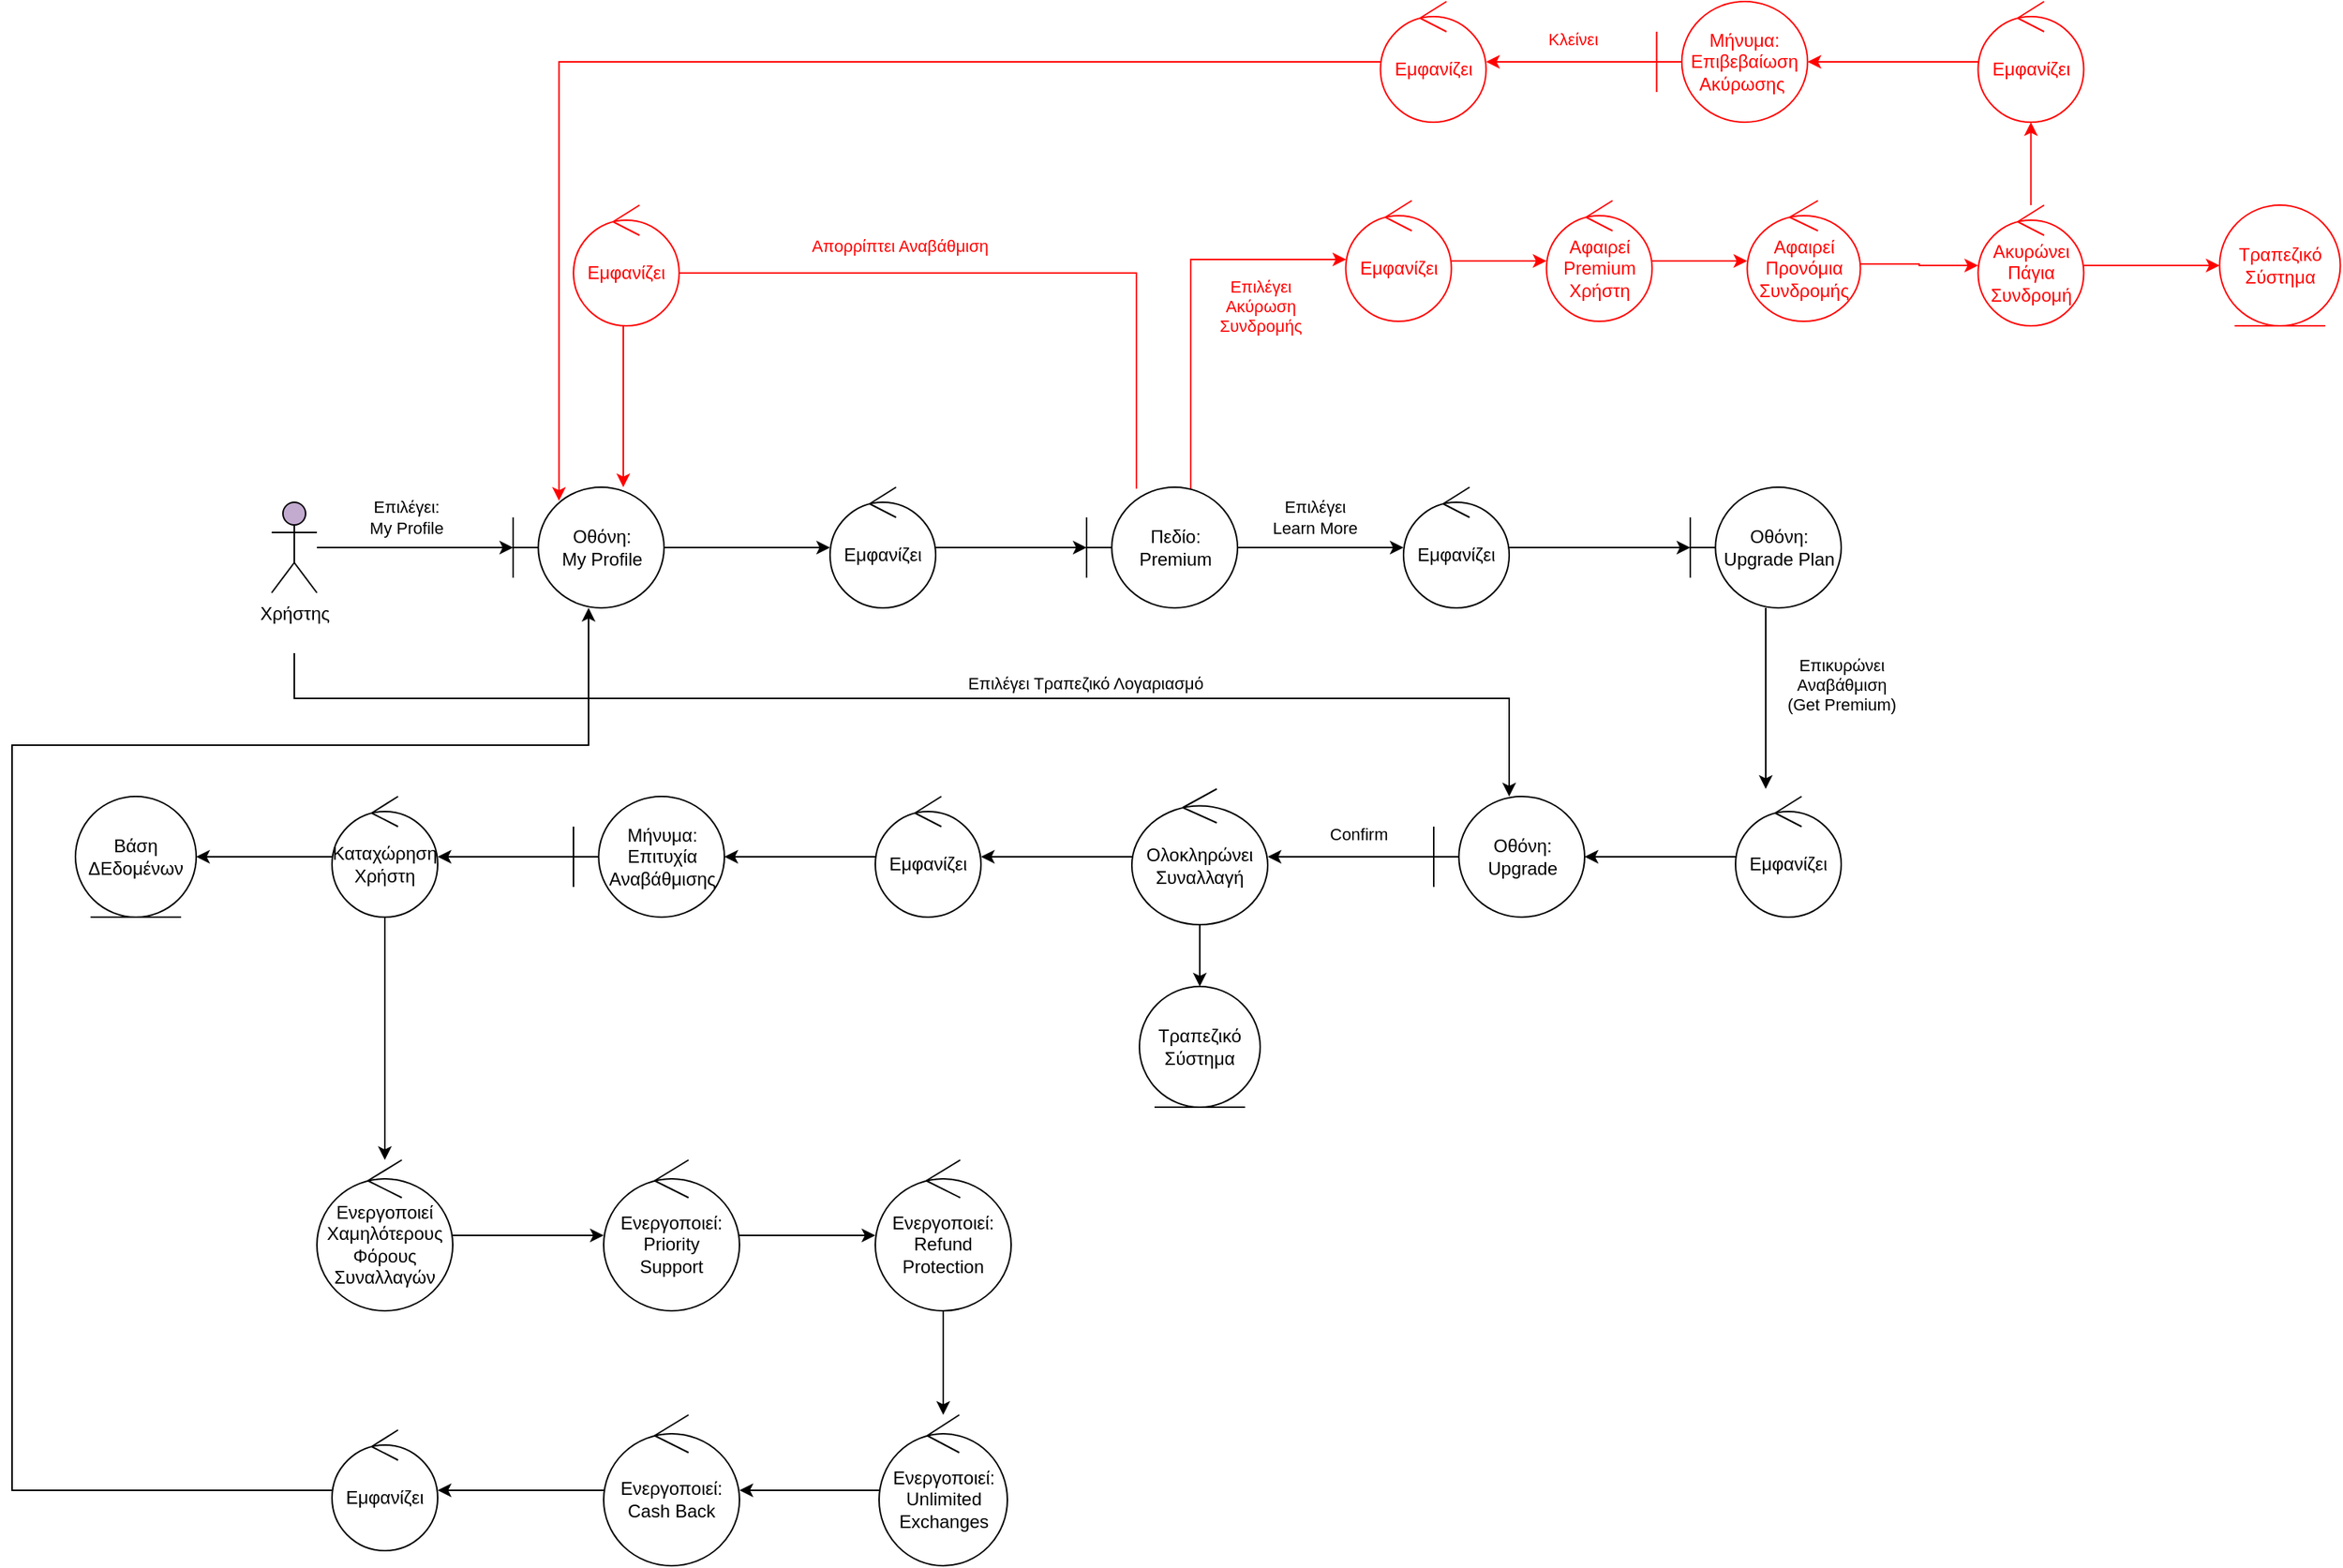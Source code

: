<mxfile version="19.0.1" type="github"><diagram id="FDiJhWlq2f5BsgtScoZN" name="Page-1"><mxGraphModel dx="1276" dy="1494" grid="0" gridSize="10" guides="1" tooltips="1" connect="1" arrows="1" fold="1" page="0" pageScale="1" pageWidth="850" pageHeight="1100" background="#ffffff" math="0" shadow="0"><root><mxCell id="0"/><mxCell id="1" parent="0"/><mxCell id="AjFVyQmE-53ZKCXgvhZV-10" value="" style="edgeStyle=orthogonalEdgeStyle;rounded=0;orthogonalLoop=1;jettySize=auto;html=1;" parent="1" source="AjFVyQmE-53ZKCXgvhZV-4" target="AjFVyQmE-53ZKCXgvhZV-5" edge="1"><mxGeometry relative="1" as="geometry"/></mxCell><mxCell id="AjFVyQmE-53ZKCXgvhZV-15" value="Επιλέγει:&lt;br&gt;My Profile" style="edgeLabel;html=1;align=center;verticalAlign=middle;resizable=0;points=[];" parent="AjFVyQmE-53ZKCXgvhZV-10" vertex="1" connectable="0"><mxGeometry x="-0.097" y="3" relative="1" as="geometry"><mxPoint y="-17" as="offset"/></mxGeometry></mxCell><mxCell id="AjFVyQmE-53ZKCXgvhZV-50" style="edgeStyle=orthogonalEdgeStyle;rounded=0;orthogonalLoop=1;jettySize=auto;html=1;" parent="1" target="AjFVyQmE-53ZKCXgvhZV-18" edge="1"><mxGeometry relative="1" as="geometry"><mxPoint x="1105" y="260" as="sourcePoint"/><Array as="points"><mxPoint x="1105" y="290"/><mxPoint x="1910" y="290"/></Array></mxGeometry></mxCell><mxCell id="AjFVyQmE-53ZKCXgvhZV-51" value="Eπιλέγει Τραπεζικό Λογαριασμό" style="edgeLabel;html=1;align=center;verticalAlign=middle;resizable=0;points=[];" parent="AjFVyQmE-53ZKCXgvhZV-50" vertex="1" connectable="0"><mxGeometry x="0.236" y="3" relative="1" as="geometry"><mxPoint x="-2" y="-7" as="offset"/></mxGeometry></mxCell><mxCell id="AjFVyQmE-53ZKCXgvhZV-4" value="Χρήστης" style="shape=umlActor;verticalLabelPosition=bottom;verticalAlign=top;html=1;fillColor=#C3ABD0;" parent="1" vertex="1"><mxGeometry x="1090" y="160" width="30" height="60" as="geometry"/></mxCell><mxCell id="AjFVyQmE-53ZKCXgvhZV-11" value="" style="edgeStyle=orthogonalEdgeStyle;rounded=0;orthogonalLoop=1;jettySize=auto;html=1;" parent="1" source="AjFVyQmE-53ZKCXgvhZV-5" target="AjFVyQmE-53ZKCXgvhZV-6" edge="1"><mxGeometry relative="1" as="geometry"/></mxCell><mxCell id="AjFVyQmE-53ZKCXgvhZV-5" value="Οθόνη:&lt;br&gt;My Profile" style="shape=umlBoundary;whiteSpace=wrap;html=1;" parent="1" vertex="1"><mxGeometry x="1250" y="150" width="100" height="80" as="geometry"/></mxCell><mxCell id="AjFVyQmE-53ZKCXgvhZV-12" value="" style="edgeStyle=orthogonalEdgeStyle;rounded=0;orthogonalLoop=1;jettySize=auto;html=1;" parent="1" source="AjFVyQmE-53ZKCXgvhZV-6" target="AjFVyQmE-53ZKCXgvhZV-7" edge="1"><mxGeometry relative="1" as="geometry"/></mxCell><mxCell id="AjFVyQmE-53ZKCXgvhZV-6" value="Εμφανίζει" style="ellipse;shape=umlControl;whiteSpace=wrap;html=1;" parent="1" vertex="1"><mxGeometry x="1460" y="150" width="70" height="80" as="geometry"/></mxCell><mxCell id="AjFVyQmE-53ZKCXgvhZV-13" value="" style="edgeStyle=orthogonalEdgeStyle;rounded=0;orthogonalLoop=1;jettySize=auto;html=1;" parent="1" source="AjFVyQmE-53ZKCXgvhZV-7" target="AjFVyQmE-53ZKCXgvhZV-8" edge="1"><mxGeometry relative="1" as="geometry"/></mxCell><mxCell id="AjFVyQmE-53ZKCXgvhZV-16" value="Eπιλέγει&lt;br&gt;Learn More" style="edgeLabel;html=1;align=center;verticalAlign=middle;resizable=0;points=[];" parent="AjFVyQmE-53ZKCXgvhZV-13" vertex="1" connectable="0"><mxGeometry x="-0.075" y="-1" relative="1" as="geometry"><mxPoint y="-21" as="offset"/></mxGeometry></mxCell><mxCell id="AjFVyQmE-53ZKCXgvhZV-67" style="edgeStyle=orthogonalEdgeStyle;rounded=0;orthogonalLoop=1;jettySize=auto;html=1;strokeColor=#FF0000;exitX=0.71;exitY=0.027;exitDx=0;exitDy=0;exitPerimeter=0;entryX=0.004;entryY=0.488;entryDx=0;entryDy=0;entryPerimeter=0;" parent="1" source="AjFVyQmE-53ZKCXgvhZV-7" target="AjFVyQmE-53ZKCXgvhZV-53" edge="1"><mxGeometry relative="1" as="geometry"><Array as="points"><mxPoint x="1699" y="152"/><mxPoint x="1699" y="-1"/></Array><mxPoint x="1760" y="113" as="sourcePoint"/><mxPoint x="2002" y="7" as="targetPoint"/></mxGeometry></mxCell><mxCell id="AjFVyQmE-53ZKCXgvhZV-68" value="&lt;font color=&quot;#ff0000&quot;&gt;Επιλέγει &lt;br&gt;Ακύρωση &lt;br&gt;Συνδρομής&lt;/font&gt;" style="edgeLabel;html=1;align=center;verticalAlign=middle;resizable=0;points=[];" parent="AjFVyQmE-53ZKCXgvhZV-67" vertex="1" connectable="0"><mxGeometry x="0.091" y="-1" relative="1" as="geometry"><mxPoint x="45" y="17" as="offset"/></mxGeometry></mxCell><mxCell id="AjFVyQmE-53ZKCXgvhZV-75" style="edgeStyle=orthogonalEdgeStyle;rounded=0;orthogonalLoop=1;jettySize=auto;html=1;entryX=0.99;entryY=0.575;entryDx=0;entryDy=0;entryPerimeter=0;fontColor=#FF0000;strokeColor=#FF0000;" parent="1" edge="1" target="AjFVyQmE-53ZKCXgvhZV-72"><mxGeometry relative="1" as="geometry"><mxPoint x="1663" y="151" as="sourcePoint"/><mxPoint x="2045.0" y="46.64" as="targetPoint"/><Array as="points"><mxPoint x="1663" y="8"/><mxPoint x="1334" y="8"/></Array></mxGeometry></mxCell><mxCell id="AjFVyQmE-53ZKCXgvhZV-76" value="Απορρίπτει Αναβάθμιση" style="edgeLabel;html=1;align=center;verticalAlign=middle;resizable=0;points=[];fontColor=#FF0000;" parent="AjFVyQmE-53ZKCXgvhZV-75" vertex="1" connectable="0"><mxGeometry x="-0.138" relative="1" as="geometry"><mxPoint x="-85" y="-18" as="offset"/></mxGeometry></mxCell><mxCell id="AjFVyQmE-53ZKCXgvhZV-7" value="Πεδίο: Premium" style="shape=umlBoundary;whiteSpace=wrap;html=1;" parent="1" vertex="1"><mxGeometry x="1630" y="150" width="100" height="80" as="geometry"/></mxCell><mxCell id="AjFVyQmE-53ZKCXgvhZV-14" value="" style="edgeStyle=orthogonalEdgeStyle;rounded=0;orthogonalLoop=1;jettySize=auto;html=1;" parent="1" source="AjFVyQmE-53ZKCXgvhZV-8" target="AjFVyQmE-53ZKCXgvhZV-9" edge="1"><mxGeometry relative="1" as="geometry"/></mxCell><mxCell id="AjFVyQmE-53ZKCXgvhZV-8" value="Εμφανίζει" style="ellipse;shape=umlControl;whiteSpace=wrap;html=1;" parent="1" vertex="1"><mxGeometry x="1840" y="150" width="70" height="80" as="geometry"/></mxCell><mxCell id="AjFVyQmE-53ZKCXgvhZV-32" style="edgeStyle=orthogonalEdgeStyle;rounded=0;orthogonalLoop=1;jettySize=auto;html=1;" parent="1" source="AjFVyQmE-53ZKCXgvhZV-9" edge="1"><mxGeometry relative="1" as="geometry"><mxPoint x="2080" y="350" as="targetPoint"/></mxGeometry></mxCell><mxCell id="AjFVyQmE-53ZKCXgvhZV-49" value="Επικυρώνει&lt;br&gt;Αναβάθμιση&lt;br&gt;(Get Premium)" style="edgeLabel;html=1;align=center;verticalAlign=middle;resizable=0;points=[];" parent="AjFVyQmE-53ZKCXgvhZV-32" vertex="1" connectable="0"><mxGeometry x="-0.274" relative="1" as="geometry"><mxPoint x="50" y="7" as="offset"/></mxGeometry></mxCell><mxCell id="AjFVyQmE-53ZKCXgvhZV-9" value="Οθόνη:&lt;br&gt;Upgrade Plan" style="shape=umlBoundary;whiteSpace=wrap;html=1;" parent="1" vertex="1"><mxGeometry x="2030" y="150" width="100" height="80" as="geometry"/></mxCell><mxCell id="AjFVyQmE-53ZKCXgvhZV-29" value="" style="edgeStyle=orthogonalEdgeStyle;rounded=0;orthogonalLoop=1;jettySize=auto;html=1;" parent="1" source="AjFVyQmE-53ZKCXgvhZV-17" target="AjFVyQmE-53ZKCXgvhZV-18" edge="1"><mxGeometry relative="1" as="geometry"/></mxCell><mxCell id="AjFVyQmE-53ZKCXgvhZV-17" value="Εμφανίζει" style="ellipse;shape=umlControl;whiteSpace=wrap;html=1;" parent="1" vertex="1"><mxGeometry x="2060" y="355" width="70" height="80" as="geometry"/></mxCell><mxCell id="AjFVyQmE-53ZKCXgvhZV-30" value="" style="edgeStyle=orthogonalEdgeStyle;rounded=0;orthogonalLoop=1;jettySize=auto;html=1;" parent="1" source="AjFVyQmE-53ZKCXgvhZV-18" target="AjFVyQmE-53ZKCXgvhZV-19" edge="1"><mxGeometry relative="1" as="geometry"/></mxCell><mxCell id="AjFVyQmE-53ZKCXgvhZV-52" value="Confirm" style="edgeLabel;html=1;align=center;verticalAlign=middle;resizable=0;points=[];" parent="AjFVyQmE-53ZKCXgvhZV-30" vertex="1" connectable="0"><mxGeometry x="-0.303" y="-2" relative="1" as="geometry"><mxPoint x="-12" y="-13" as="offset"/></mxGeometry></mxCell><mxCell id="AjFVyQmE-53ZKCXgvhZV-18" value="Οθόνη: Upgrade" style="shape=umlBoundary;whiteSpace=wrap;html=1;" parent="1" vertex="1"><mxGeometry x="1860" y="355" width="100" height="80" as="geometry"/></mxCell><mxCell id="AjFVyQmE-53ZKCXgvhZV-31" value="" style="edgeStyle=orthogonalEdgeStyle;rounded=0;orthogonalLoop=1;jettySize=auto;html=1;" parent="1" source="AjFVyQmE-53ZKCXgvhZV-19" target="AjFVyQmE-53ZKCXgvhZV-21" edge="1"><mxGeometry relative="1" as="geometry"/></mxCell><mxCell id="AjFVyQmE-53ZKCXgvhZV-34" value="" style="edgeStyle=orthogonalEdgeStyle;rounded=0;orthogonalLoop=1;jettySize=auto;html=1;" parent="1" source="AjFVyQmE-53ZKCXgvhZV-19" target="AjFVyQmE-53ZKCXgvhZV-33" edge="1"><mxGeometry relative="1" as="geometry"/></mxCell><mxCell id="AjFVyQmE-53ZKCXgvhZV-19" value="Ολοκληρώνει Συναλλαγή" style="ellipse;shape=umlControl;whiteSpace=wrap;html=1;" parent="1" vertex="1"><mxGeometry x="1660" y="350" width="90" height="90" as="geometry"/></mxCell><mxCell id="AjFVyQmE-53ZKCXgvhZV-20" style="edgeStyle=orthogonalEdgeStyle;rounded=0;orthogonalLoop=1;jettySize=auto;html=1;" parent="1" source="AjFVyQmE-53ZKCXgvhZV-21" target="AjFVyQmE-53ZKCXgvhZV-24" edge="1"><mxGeometry relative="1" as="geometry"/></mxCell><mxCell id="AjFVyQmE-53ZKCXgvhZV-21" value="Εμφανίζει" style="ellipse;shape=umlControl;whiteSpace=wrap;html=1;" parent="1" vertex="1"><mxGeometry x="1490" y="355" width="70" height="80" as="geometry"/></mxCell><mxCell id="AjFVyQmE-53ZKCXgvhZV-28" value="" style="edgeStyle=orthogonalEdgeStyle;rounded=0;orthogonalLoop=1;jettySize=auto;html=1;" parent="1" source="AjFVyQmE-53ZKCXgvhZV-24" target="AjFVyQmE-53ZKCXgvhZV-26" edge="1"><mxGeometry relative="1" as="geometry"/></mxCell><mxCell id="AjFVyQmE-53ZKCXgvhZV-24" value="Μήνυμα: Επιτυχία Αναβάθμισης" style="shape=umlBoundary;whiteSpace=wrap;html=1;" parent="1" vertex="1"><mxGeometry x="1290" y="355" width="100" height="80" as="geometry"/></mxCell><mxCell id="AjFVyQmE-53ZKCXgvhZV-25" value="" style="edgeStyle=orthogonalEdgeStyle;rounded=0;orthogonalLoop=1;jettySize=auto;html=1;" parent="1" source="AjFVyQmE-53ZKCXgvhZV-26" target="AjFVyQmE-53ZKCXgvhZV-27" edge="1"><mxGeometry relative="1" as="geometry"/></mxCell><mxCell id="AjFVyQmE-53ZKCXgvhZV-46" style="edgeStyle=orthogonalEdgeStyle;rounded=0;orthogonalLoop=1;jettySize=auto;html=1;" parent="1" source="AjFVyQmE-53ZKCXgvhZV-26" target="AjFVyQmE-53ZKCXgvhZV-36" edge="1"><mxGeometry relative="1" as="geometry"/></mxCell><mxCell id="AjFVyQmE-53ZKCXgvhZV-26" value="Καταχώρηση Χρήστη" style="ellipse;shape=umlControl;whiteSpace=wrap;html=1;" parent="1" vertex="1"><mxGeometry x="1130" y="355" width="70" height="80" as="geometry"/></mxCell><mxCell id="AjFVyQmE-53ZKCXgvhZV-27" value="Βάση ΔΕδομένων" style="ellipse;shape=umlEntity;whiteSpace=wrap;html=1;" parent="1" vertex="1"><mxGeometry x="960" y="355" width="80" height="80" as="geometry"/></mxCell><mxCell id="AjFVyQmE-53ZKCXgvhZV-33" value="Τραπεζικό Σύστημα" style="ellipse;shape=umlEntity;whiteSpace=wrap;html=1;" parent="1" vertex="1"><mxGeometry x="1665" y="481" width="80" height="80" as="geometry"/></mxCell><mxCell id="AjFVyQmE-53ZKCXgvhZV-35" value="" style="edgeStyle=orthogonalEdgeStyle;rounded=0;orthogonalLoop=1;jettySize=auto;html=1;" parent="1" source="AjFVyQmE-53ZKCXgvhZV-36" target="AjFVyQmE-53ZKCXgvhZV-38" edge="1"><mxGeometry relative="1" as="geometry"/></mxCell><mxCell id="AjFVyQmE-53ZKCXgvhZV-36" value="Ενεργοποιεί Χαμηλότερους Φόρους Συναλλαγών" style="ellipse;shape=umlControl;whiteSpace=wrap;html=1;" parent="1" vertex="1"><mxGeometry x="1120" y="596" width="90" height="100" as="geometry"/></mxCell><mxCell id="AjFVyQmE-53ZKCXgvhZV-37" value="" style="edgeStyle=orthogonalEdgeStyle;rounded=0;orthogonalLoop=1;jettySize=auto;html=1;" parent="1" source="AjFVyQmE-53ZKCXgvhZV-38" target="AjFVyQmE-53ZKCXgvhZV-40" edge="1"><mxGeometry relative="1" as="geometry"/></mxCell><mxCell id="AjFVyQmE-53ZKCXgvhZV-38" value="Ενεργοποιεί:&lt;br&gt;Priority &lt;br&gt;Support" style="ellipse;shape=umlControl;whiteSpace=wrap;html=1;" parent="1" vertex="1"><mxGeometry x="1310" y="596" width="90" height="100" as="geometry"/></mxCell><mxCell id="AjFVyQmE-53ZKCXgvhZV-39" value="" style="edgeStyle=orthogonalEdgeStyle;rounded=0;orthogonalLoop=1;jettySize=auto;html=1;" parent="1" source="AjFVyQmE-53ZKCXgvhZV-40" target="AjFVyQmE-53ZKCXgvhZV-42" edge="1"><mxGeometry relative="1" as="geometry"/></mxCell><mxCell id="AjFVyQmE-53ZKCXgvhZV-40" value="Ενεργοποιεί: Refund &lt;br&gt;Protection" style="ellipse;shape=umlControl;whiteSpace=wrap;html=1;" parent="1" vertex="1"><mxGeometry x="1490" y="596" width="90" height="100" as="geometry"/></mxCell><mxCell id="AjFVyQmE-53ZKCXgvhZV-41" value="" style="edgeStyle=orthogonalEdgeStyle;rounded=0;orthogonalLoop=1;jettySize=auto;html=1;" parent="1" source="AjFVyQmE-53ZKCXgvhZV-42" target="AjFVyQmE-53ZKCXgvhZV-44" edge="1"><mxGeometry relative="1" as="geometry"/></mxCell><mxCell id="AjFVyQmE-53ZKCXgvhZV-42" value="Ενεργοποιεί: Unlimited Exchanges" style="ellipse;shape=umlControl;whiteSpace=wrap;html=1;" parent="1" vertex="1"><mxGeometry x="1492.5" y="765" width="85" height="100" as="geometry"/></mxCell><mxCell id="AjFVyQmE-53ZKCXgvhZV-43" value="" style="edgeStyle=orthogonalEdgeStyle;rounded=0;orthogonalLoop=1;jettySize=auto;html=1;" parent="1" source="AjFVyQmE-53ZKCXgvhZV-44" target="AjFVyQmE-53ZKCXgvhZV-45" edge="1"><mxGeometry relative="1" as="geometry"/></mxCell><mxCell id="AjFVyQmE-53ZKCXgvhZV-44" value="Ενεργοποιεί: Cash Back" style="ellipse;shape=umlControl;whiteSpace=wrap;html=1;" parent="1" vertex="1"><mxGeometry x="1310" y="765" width="90" height="100" as="geometry"/></mxCell><mxCell id="Xdx0blmq1-Vtnl-fit0I-2" style="edgeStyle=orthogonalEdgeStyle;rounded=0;orthogonalLoop=1;jettySize=auto;html=1;strokeColor=#000000;" edge="1" parent="1" source="AjFVyQmE-53ZKCXgvhZV-45" target="AjFVyQmE-53ZKCXgvhZV-5"><mxGeometry relative="1" as="geometry"><Array as="points"><mxPoint x="918" y="815"/><mxPoint x="918" y="321"/><mxPoint x="1300" y="321"/></Array></mxGeometry></mxCell><mxCell id="AjFVyQmE-53ZKCXgvhZV-45" value="Εμφανίζει" style="ellipse;shape=umlControl;whiteSpace=wrap;html=1;" parent="1" vertex="1"><mxGeometry x="1130" y="775" width="70" height="80" as="geometry"/></mxCell><mxCell id="AjFVyQmE-53ZKCXgvhZV-69" value="" style="edgeStyle=orthogonalEdgeStyle;rounded=0;orthogonalLoop=1;jettySize=auto;html=1;fontColor=#FF0000;strokeColor=#FF0000;" parent="1" source="AjFVyQmE-53ZKCXgvhZV-53" target="AjFVyQmE-53ZKCXgvhZV-55" edge="1"><mxGeometry relative="1" as="geometry"/></mxCell><mxCell id="AjFVyQmE-53ZKCXgvhZV-53" value="&lt;font color=&quot;#ff0000&quot;&gt;Εμφανίζει&lt;/font&gt;" style="ellipse;shape=umlControl;whiteSpace=wrap;html=1;strokeColor=#FF0000;" parent="1" vertex="1"><mxGeometry x="1801.72" y="-40" width="70" height="80" as="geometry"/></mxCell><mxCell id="AjFVyQmE-53ZKCXgvhZV-54" style="edgeStyle=orthogonalEdgeStyle;rounded=0;orthogonalLoop=1;jettySize=auto;html=1;strokeColor=#FF0000;" parent="1" source="AjFVyQmE-53ZKCXgvhZV-55" target="AjFVyQmE-53ZKCXgvhZV-57" edge="1"><mxGeometry relative="1" as="geometry"/></mxCell><mxCell id="AjFVyQmE-53ZKCXgvhZV-55" value="&lt;font color=&quot;#ff0000&quot;&gt;Αφαιρεί Premium Χρήστη&lt;/font&gt;" style="ellipse;shape=umlControl;whiteSpace=wrap;html=1;strokeColor=#FF0000;" parent="1" vertex="1"><mxGeometry x="1934.72" y="-40" width="70" height="80" as="geometry"/></mxCell><mxCell id="AjFVyQmE-53ZKCXgvhZV-56" value="" style="edgeStyle=orthogonalEdgeStyle;rounded=0;orthogonalLoop=1;jettySize=auto;html=1;strokeColor=#FF0000;exitX=0.99;exitY=0.525;exitDx=0;exitDy=0;exitPerimeter=0;" parent="1" source="AjFVyQmE-53ZKCXgvhZV-57" target="AjFVyQmE-53ZKCXgvhZV-60" edge="1"><mxGeometry relative="1" as="geometry"><mxPoint x="2303.72" y="-2.0" as="sourcePoint"/></mxGeometry></mxCell><mxCell id="AjFVyQmE-53ZKCXgvhZV-57" value="&lt;font color=&quot;#ff0000&quot;&gt;Αφαιρεί Προνόμια Συνδρομής&lt;/font&gt;" style="ellipse;shape=umlControl;whiteSpace=wrap;html=1;strokeColor=#FF0000;" parent="1" vertex="1"><mxGeometry x="2067.72" y="-40" width="75" height="80" as="geometry"/></mxCell><mxCell id="AjFVyQmE-53ZKCXgvhZV-58" value="" style="edgeStyle=orthogonalEdgeStyle;rounded=0;orthogonalLoop=1;jettySize=auto;html=1;strokeColor=#FF0000;" parent="1" source="AjFVyQmE-53ZKCXgvhZV-60" target="AjFVyQmE-53ZKCXgvhZV-62" edge="1"><mxGeometry relative="1" as="geometry"/></mxCell><mxCell id="AjFVyQmE-53ZKCXgvhZV-59" value="" style="edgeStyle=orthogonalEdgeStyle;rounded=0;orthogonalLoop=1;jettySize=auto;html=1;strokeColor=#FF0000;" parent="1" source="AjFVyQmE-53ZKCXgvhZV-60" target="AjFVyQmE-53ZKCXgvhZV-66" edge="1"><mxGeometry relative="1" as="geometry"/></mxCell><mxCell id="AjFVyQmE-53ZKCXgvhZV-60" value="&lt;font color=&quot;#ff0000&quot;&gt;Ακυρώνει Πάγια Συνδρομή&lt;/font&gt;" style="ellipse;shape=umlControl;whiteSpace=wrap;html=1;strokeColor=#FF0000;" parent="1" vertex="1"><mxGeometry x="2220.72" y="-37" width="70" height="80" as="geometry"/></mxCell><mxCell id="AjFVyQmE-53ZKCXgvhZV-61" value="" style="edgeStyle=orthogonalEdgeStyle;rounded=0;orthogonalLoop=1;jettySize=auto;html=1;strokeColor=#FF0000;" parent="1" source="AjFVyQmE-53ZKCXgvhZV-62" edge="1" target="AjFVyQmE-53ZKCXgvhZV-64"><mxGeometry relative="1" as="geometry"><mxPoint x="2556.72" y="-75" as="targetPoint"/></mxGeometry></mxCell><mxCell id="AjFVyQmE-53ZKCXgvhZV-62" value="&lt;font color=&quot;#ff0000&quot;&gt;Εμφανίζει&lt;/font&gt;" style="ellipse;shape=umlControl;whiteSpace=wrap;html=1;strokeColor=#FF0000;" parent="1" vertex="1"><mxGeometry x="2220.72" y="-172" width="70" height="80" as="geometry"/></mxCell><mxCell id="AjFVyQmE-53ZKCXgvhZV-63" value="" style="edgeStyle=orthogonalEdgeStyle;rounded=0;orthogonalLoop=1;jettySize=auto;html=1;strokeColor=#FF0000;" parent="1" source="AjFVyQmE-53ZKCXgvhZV-64" target="AjFVyQmE-53ZKCXgvhZV-65" edge="1"><mxGeometry relative="1" as="geometry"/></mxCell><mxCell id="AjFVyQmE-53ZKCXgvhZV-73" value="Κλείνει" style="edgeLabel;html=1;align=center;verticalAlign=middle;resizable=0;points=[];fontColor=#FF0000;" parent="AjFVyQmE-53ZKCXgvhZV-63" vertex="1" connectable="0"><mxGeometry x="-0.047" y="3" relative="1" as="geometry"><mxPoint x="-2" y="-18" as="offset"/></mxGeometry></mxCell><mxCell id="AjFVyQmE-53ZKCXgvhZV-64" value="&lt;font color=&quot;#ff0000&quot;&gt;Μήνυμα:&lt;br&gt;Επιβεβαίωση Ακύρωσης&amp;nbsp;&lt;/font&gt;" style="shape=umlBoundary;whiteSpace=wrap;html=1;strokeColor=#FF0000;" parent="1" vertex="1"><mxGeometry x="2007.72" y="-172" width="100" height="80" as="geometry"/></mxCell><mxCell id="Xdx0blmq1-Vtnl-fit0I-4" style="edgeStyle=orthogonalEdgeStyle;rounded=0;orthogonalLoop=1;jettySize=auto;html=1;entryX=0.304;entryY=0.112;entryDx=0;entryDy=0;entryPerimeter=0;strokeColor=#FF0000;" edge="1" parent="1" source="AjFVyQmE-53ZKCXgvhZV-65" target="AjFVyQmE-53ZKCXgvhZV-5"><mxGeometry relative="1" as="geometry"/></mxCell><mxCell id="AjFVyQmE-53ZKCXgvhZV-65" value="&lt;font color=&quot;#ff0000&quot;&gt;Εμφανίζει&lt;/font&gt;" style="ellipse;shape=umlControl;whiteSpace=wrap;html=1;strokeColor=#FF0000;" parent="1" vertex="1"><mxGeometry x="1824.72" y="-172" width="70" height="80" as="geometry"/></mxCell><mxCell id="AjFVyQmE-53ZKCXgvhZV-66" value="&lt;font color=&quot;#ff0000&quot;&gt;Τραπεζικό Σύστημα&lt;/font&gt;" style="ellipse;shape=umlEntity;whiteSpace=wrap;html=1;strokeColor=#FF0000;" parent="1" vertex="1"><mxGeometry x="2380.72" y="-37" width="80" height="80" as="geometry"/></mxCell><mxCell id="Xdx0blmq1-Vtnl-fit0I-1" style="edgeStyle=orthogonalEdgeStyle;rounded=0;orthogonalLoop=1;jettySize=auto;html=1;strokeColor=#FF0000;" edge="1" parent="1" source="AjFVyQmE-53ZKCXgvhZV-72" target="AjFVyQmE-53ZKCXgvhZV-5"><mxGeometry relative="1" as="geometry"><Array as="points"><mxPoint x="1323" y="66"/><mxPoint x="1323" y="66"/></Array></mxGeometry></mxCell><mxCell id="AjFVyQmE-53ZKCXgvhZV-72" value="&lt;font color=&quot;#ff0000&quot;&gt;Εμφανίζει&lt;/font&gt;" style="ellipse;shape=umlControl;whiteSpace=wrap;html=1;strokeColor=#FF0000;" parent="1" vertex="1"><mxGeometry x="1290" y="-37" width="70" height="80" as="geometry"/></mxCell></root></mxGraphModel></diagram></mxfile>